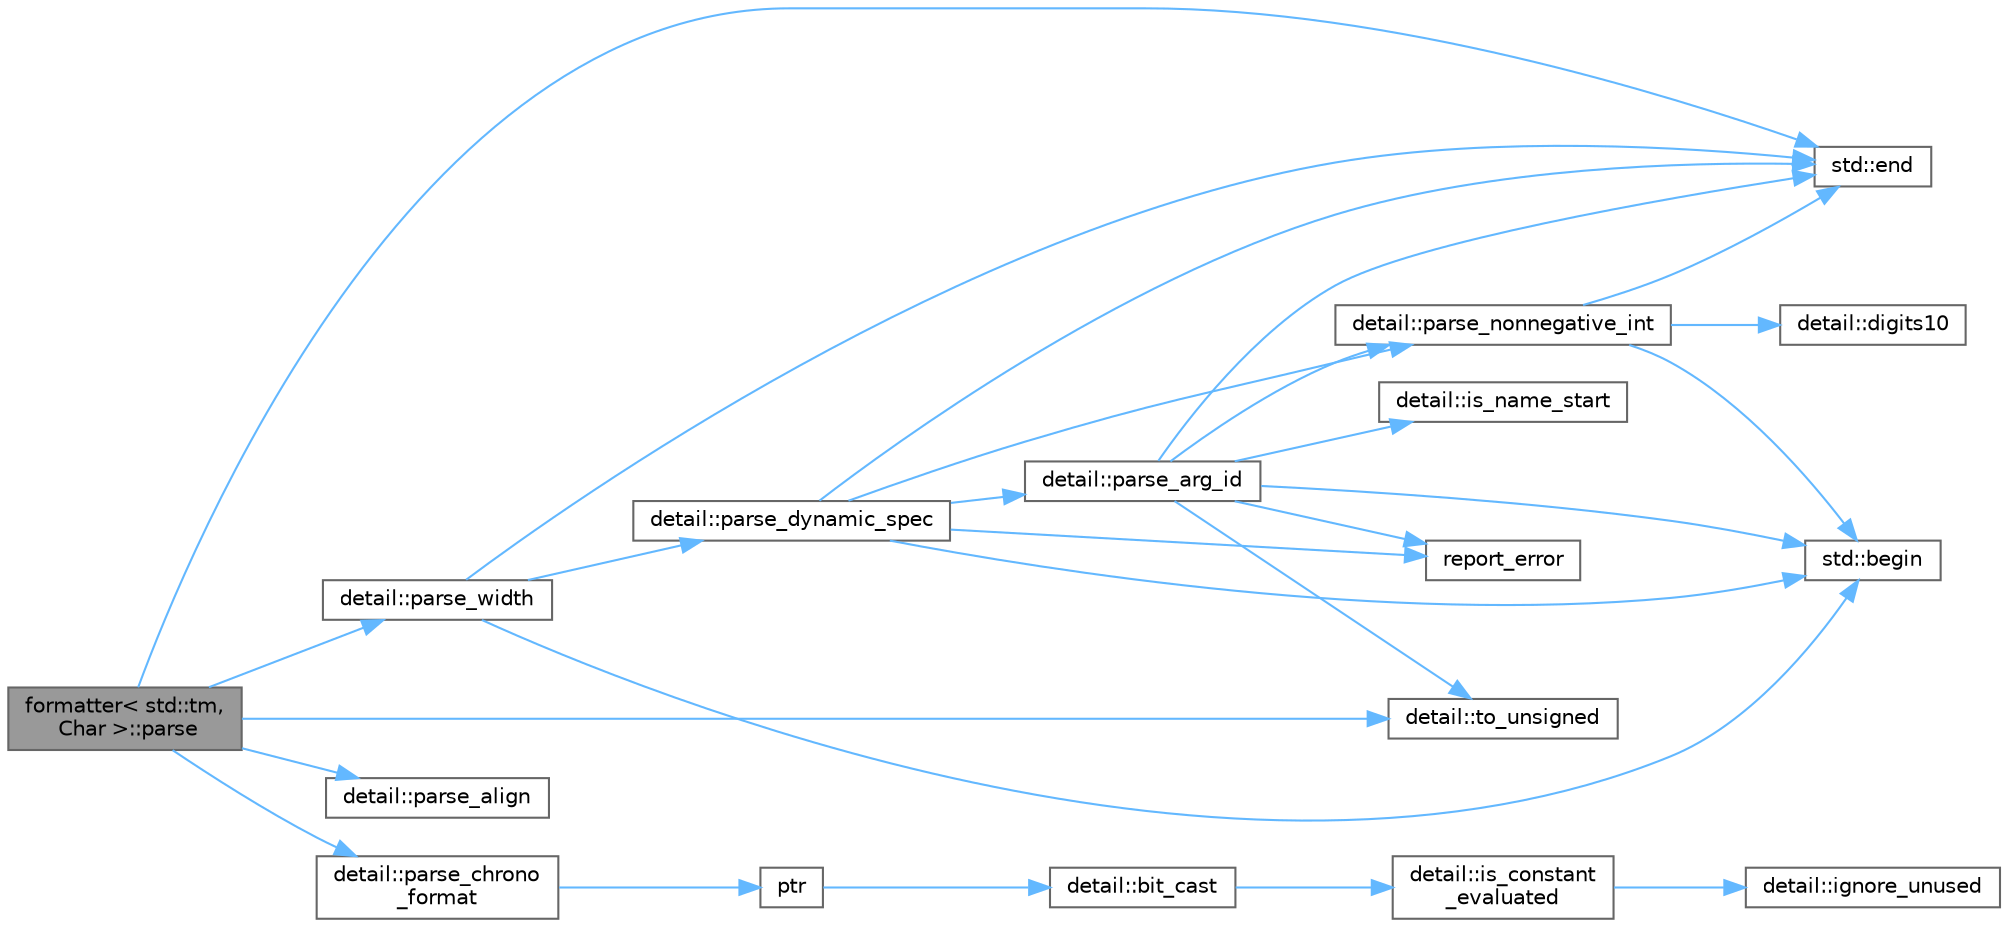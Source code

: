 digraph "formatter&lt; std::tm, Char &gt;::parse"
{
 // LATEX_PDF_SIZE
  bgcolor="transparent";
  edge [fontname=Helvetica,fontsize=10,labelfontname=Helvetica,labelfontsize=10];
  node [fontname=Helvetica,fontsize=10,shape=box,height=0.2,width=0.4];
  rankdir="LR";
  Node1 [id="Node000001",label="formatter\< std::tm,\l Char \>::parse",height=0.2,width=0.4,color="gray40", fillcolor="grey60", style="filled", fontcolor="black",tooltip=" "];
  Node1 -> Node2 [id="edge1_Node000001_Node000002",color="steelblue1",style="solid",tooltip=" "];
  Node2 [id="Node000002",label="std::end",height=0.2,width=0.4,color="grey40", fillcolor="white", style="filled",URL="$namespacestd.html#a35f71a4c49ddf38bb590177e3a4b2598",tooltip=" "];
  Node1 -> Node3 [id="edge2_Node000001_Node000003",color="steelblue1",style="solid",tooltip=" "];
  Node3 [id="Node000003",label="detail::parse_align",height=0.2,width=0.4,color="grey40", fillcolor="white", style="filled",URL="$namespacedetail.html#ac9e2fcbf2e068bb286f629946e0bb31d",tooltip=" "];
  Node1 -> Node4 [id="edge3_Node000001_Node000004",color="steelblue1",style="solid",tooltip=" "];
  Node4 [id="Node000004",label="detail::parse_chrono\l_format",height=0.2,width=0.4,color="grey40", fillcolor="white", style="filled",URL="$namespacedetail.html#aec4b9f47c1776c8a8e7ec0d5a4af2984",tooltip=" "];
  Node4 -> Node5 [id="edge4_Node000004_Node000005",color="steelblue1",style="solid",tooltip=" "];
  Node5 [id="Node000005",label="ptr",height=0.2,width=0.4,color="grey40", fillcolor="white", style="filled",URL="$spdlog_2include_2spdlog_2fmt_2bundled_2format_8h.html#adb6e274f8eb0b74b2865215e1b49c535",tooltip=" "];
  Node5 -> Node6 [id="edge5_Node000005_Node000006",color="steelblue1",style="solid",tooltip=" "];
  Node6 [id="Node000006",label="detail::bit_cast",height=0.2,width=0.4,color="grey40", fillcolor="white", style="filled",URL="$namespacedetail.html#a13855d666ae097f8d0343395183e3b47",tooltip=" "];
  Node6 -> Node7 [id="edge6_Node000006_Node000007",color="steelblue1",style="solid",tooltip=" "];
  Node7 [id="Node000007",label="detail::is_constant\l_evaluated",height=0.2,width=0.4,color="grey40", fillcolor="white", style="filled",URL="$namespacedetail.html#a75ed2634319883d038944529dbb954e2",tooltip=" "];
  Node7 -> Node8 [id="edge7_Node000007_Node000008",color="steelblue1",style="solid",tooltip=" "];
  Node8 [id="Node000008",label="detail::ignore_unused",height=0.2,width=0.4,color="grey40", fillcolor="white", style="filled",URL="$namespacedetail.html#a1fe84ebaf96215ce0665d95b3124c2df",tooltip=" "];
  Node1 -> Node9 [id="edge8_Node000001_Node000009",color="steelblue1",style="solid",tooltip=" "];
  Node9 [id="Node000009",label="detail::parse_width",height=0.2,width=0.4,color="grey40", fillcolor="white", style="filled",URL="$namespacedetail.html#a925b1c39f160e8d68b75b44f8985c657",tooltip=" "];
  Node9 -> Node10 [id="edge9_Node000009_Node000010",color="steelblue1",style="solid",tooltip=" "];
  Node10 [id="Node000010",label="std::begin",height=0.2,width=0.4,color="grey40", fillcolor="white", style="filled",URL="$namespacestd.html#aec76fc52a775d29bc4058c8e1405045a",tooltip=" "];
  Node9 -> Node2 [id="edge10_Node000009_Node000002",color="steelblue1",style="solid",tooltip=" "];
  Node9 -> Node11 [id="edge11_Node000009_Node000011",color="steelblue1",style="solid",tooltip=" "];
  Node11 [id="Node000011",label="detail::parse_dynamic_spec",height=0.2,width=0.4,color="grey40", fillcolor="white", style="filled",URL="$namespacedetail.html#a1a249f85c1630245e8355b674806474a",tooltip=" "];
  Node11 -> Node10 [id="edge12_Node000011_Node000010",color="steelblue1",style="solid",tooltip=" "];
  Node11 -> Node2 [id="edge13_Node000011_Node000002",color="steelblue1",style="solid",tooltip=" "];
  Node11 -> Node12 [id="edge14_Node000011_Node000012",color="steelblue1",style="solid",tooltip=" "];
  Node12 [id="Node000012",label="detail::parse_arg_id",height=0.2,width=0.4,color="grey40", fillcolor="white", style="filled",URL="$namespacedetail.html#abef4d11952aecc9357be9f21fbf6346d",tooltip=" "];
  Node12 -> Node10 [id="edge15_Node000012_Node000010",color="steelblue1",style="solid",tooltip=" "];
  Node12 -> Node2 [id="edge16_Node000012_Node000002",color="steelblue1",style="solid",tooltip=" "];
  Node12 -> Node13 [id="edge17_Node000012_Node000013",color="steelblue1",style="solid",tooltip=" "];
  Node13 [id="Node000013",label="detail::is_name_start",height=0.2,width=0.4,color="grey40", fillcolor="white", style="filled",URL="$namespacedetail.html#a4d54e617793e1cac720a447120428817",tooltip=" "];
  Node12 -> Node14 [id="edge18_Node000012_Node000014",color="steelblue1",style="solid",tooltip=" "];
  Node14 [id="Node000014",label="detail::parse_nonnegative_int",height=0.2,width=0.4,color="grey40", fillcolor="white", style="filled",URL="$namespacedetail.html#a338caba782225e115a9902d4d0835f5f",tooltip=" "];
  Node14 -> Node10 [id="edge19_Node000014_Node000010",color="steelblue1",style="solid",tooltip=" "];
  Node14 -> Node15 [id="edge20_Node000014_Node000015",color="steelblue1",style="solid",tooltip=" "];
  Node15 [id="Node000015",label="detail::digits10",height=0.2,width=0.4,color="grey40", fillcolor="white", style="filled",URL="$namespacedetail.html#a3a043db05db2d07deb2d98ba2d04b4eb",tooltip=" "];
  Node14 -> Node2 [id="edge21_Node000014_Node000002",color="steelblue1",style="solid",tooltip=" "];
  Node12 -> Node16 [id="edge22_Node000012_Node000016",color="steelblue1",style="solid",tooltip=" "];
  Node16 [id="Node000016",label="report_error",height=0.2,width=0.4,color="grey40", fillcolor="white", style="filled",URL="$format-inl_8h.html#a5555893692b00b61b3886349332fd01f",tooltip=" "];
  Node12 -> Node17 [id="edge23_Node000012_Node000017",color="steelblue1",style="solid",tooltip=" "];
  Node17 [id="Node000017",label="detail::to_unsigned",height=0.2,width=0.4,color="grey40", fillcolor="white", style="filled",URL="$namespacedetail.html#a4855e668246c731a97484efc329f2aac",tooltip=" "];
  Node11 -> Node14 [id="edge24_Node000011_Node000014",color="steelblue1",style="solid",tooltip=" "];
  Node11 -> Node16 [id="edge25_Node000011_Node000016",color="steelblue1",style="solid",tooltip=" "];
  Node1 -> Node17 [id="edge26_Node000001_Node000017",color="steelblue1",style="solid",tooltip=" "];
}

